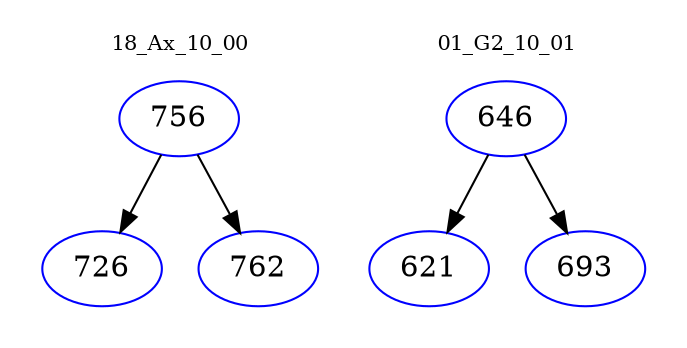 digraph{
subgraph cluster_0 {
color = white
label = "18_Ax_10_00";
fontsize=10;
T0_756 [label="756", color="blue"]
T0_756 -> T0_726 [color="black"]
T0_726 [label="726", color="blue"]
T0_756 -> T0_762 [color="black"]
T0_762 [label="762", color="blue"]
}
subgraph cluster_1 {
color = white
label = "01_G2_10_01";
fontsize=10;
T1_646 [label="646", color="blue"]
T1_646 -> T1_621 [color="black"]
T1_621 [label="621", color="blue"]
T1_646 -> T1_693 [color="black"]
T1_693 [label="693", color="blue"]
}
}
